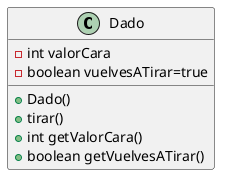 @startuml
class Dado{
-int valorCara
-boolean vuelvesATirar=true
+Dado()
+tirar()
+int getValorCara()
+boolean getVuelvesATirar()
}
@enduml
